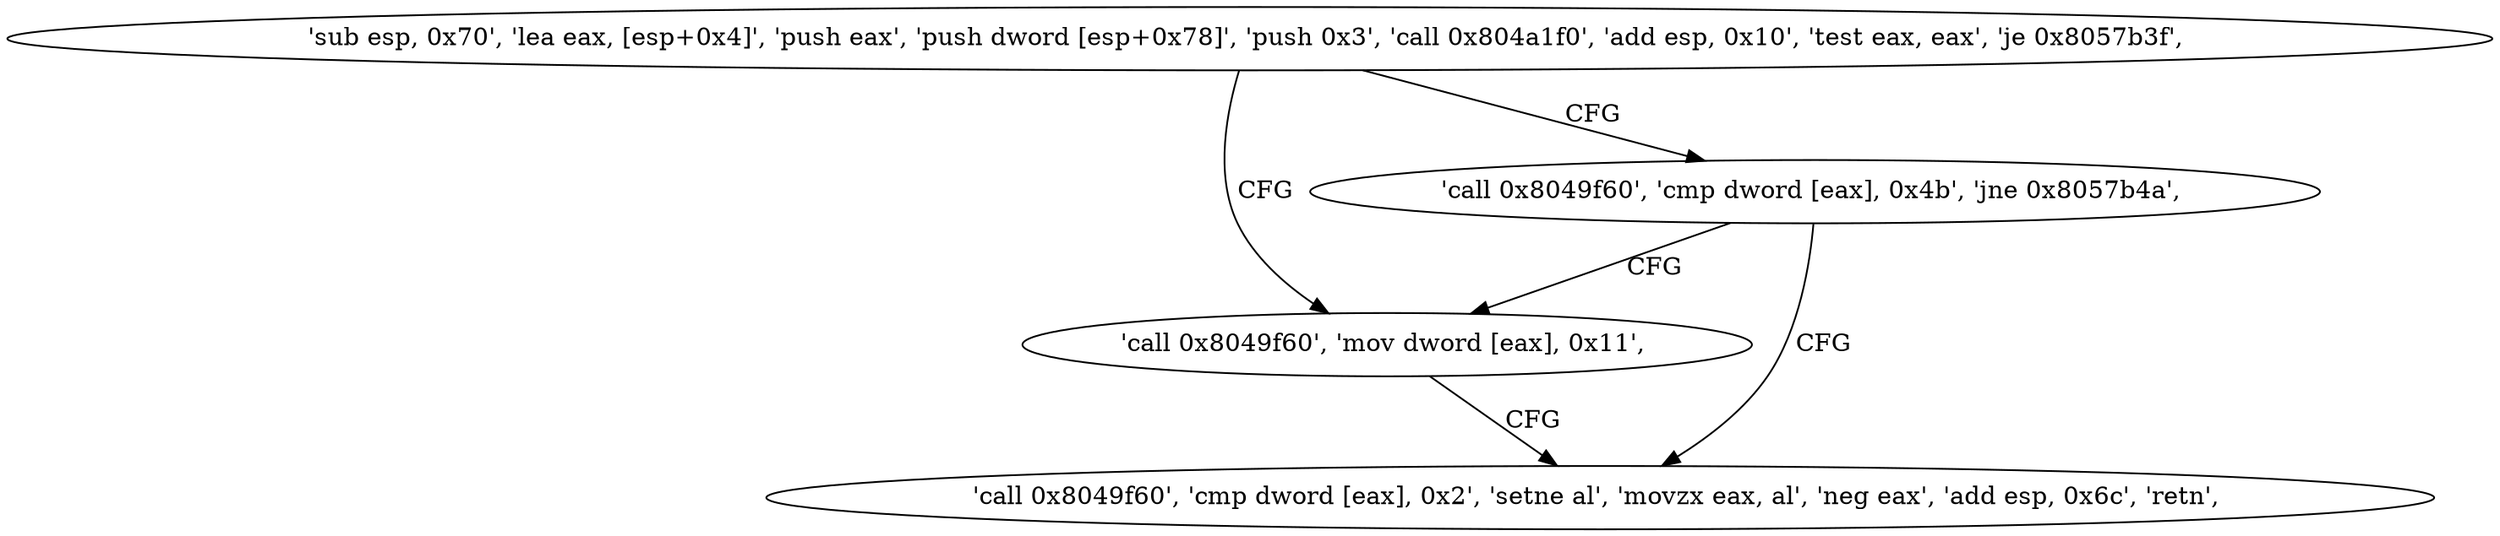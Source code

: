 digraph "func" {
"134576923" [label = "'sub esp, 0x70', 'lea eax, [esp+0x4]', 'push eax', 'push dword [esp+0x78]', 'push 0x3', 'call 0x804a1f0', 'add esp, 0x10', 'test eax, eax', 'je 0x8057b3f', " ]
"134576959" [label = "'call 0x8049f60', 'mov dword [eax], 0x11', " ]
"134576949" [label = "'call 0x8049f60', 'cmp dword [eax], 0x4b', 'jne 0x8057b4a', " ]
"134576970" [label = "'call 0x8049f60', 'cmp dword [eax], 0x2', 'setne al', 'movzx eax, al', 'neg eax', 'add esp, 0x6c', 'retn', " ]
"134576923" -> "134576959" [ label = "CFG" ]
"134576923" -> "134576949" [ label = "CFG" ]
"134576959" -> "134576970" [ label = "CFG" ]
"134576949" -> "134576970" [ label = "CFG" ]
"134576949" -> "134576959" [ label = "CFG" ]
}
